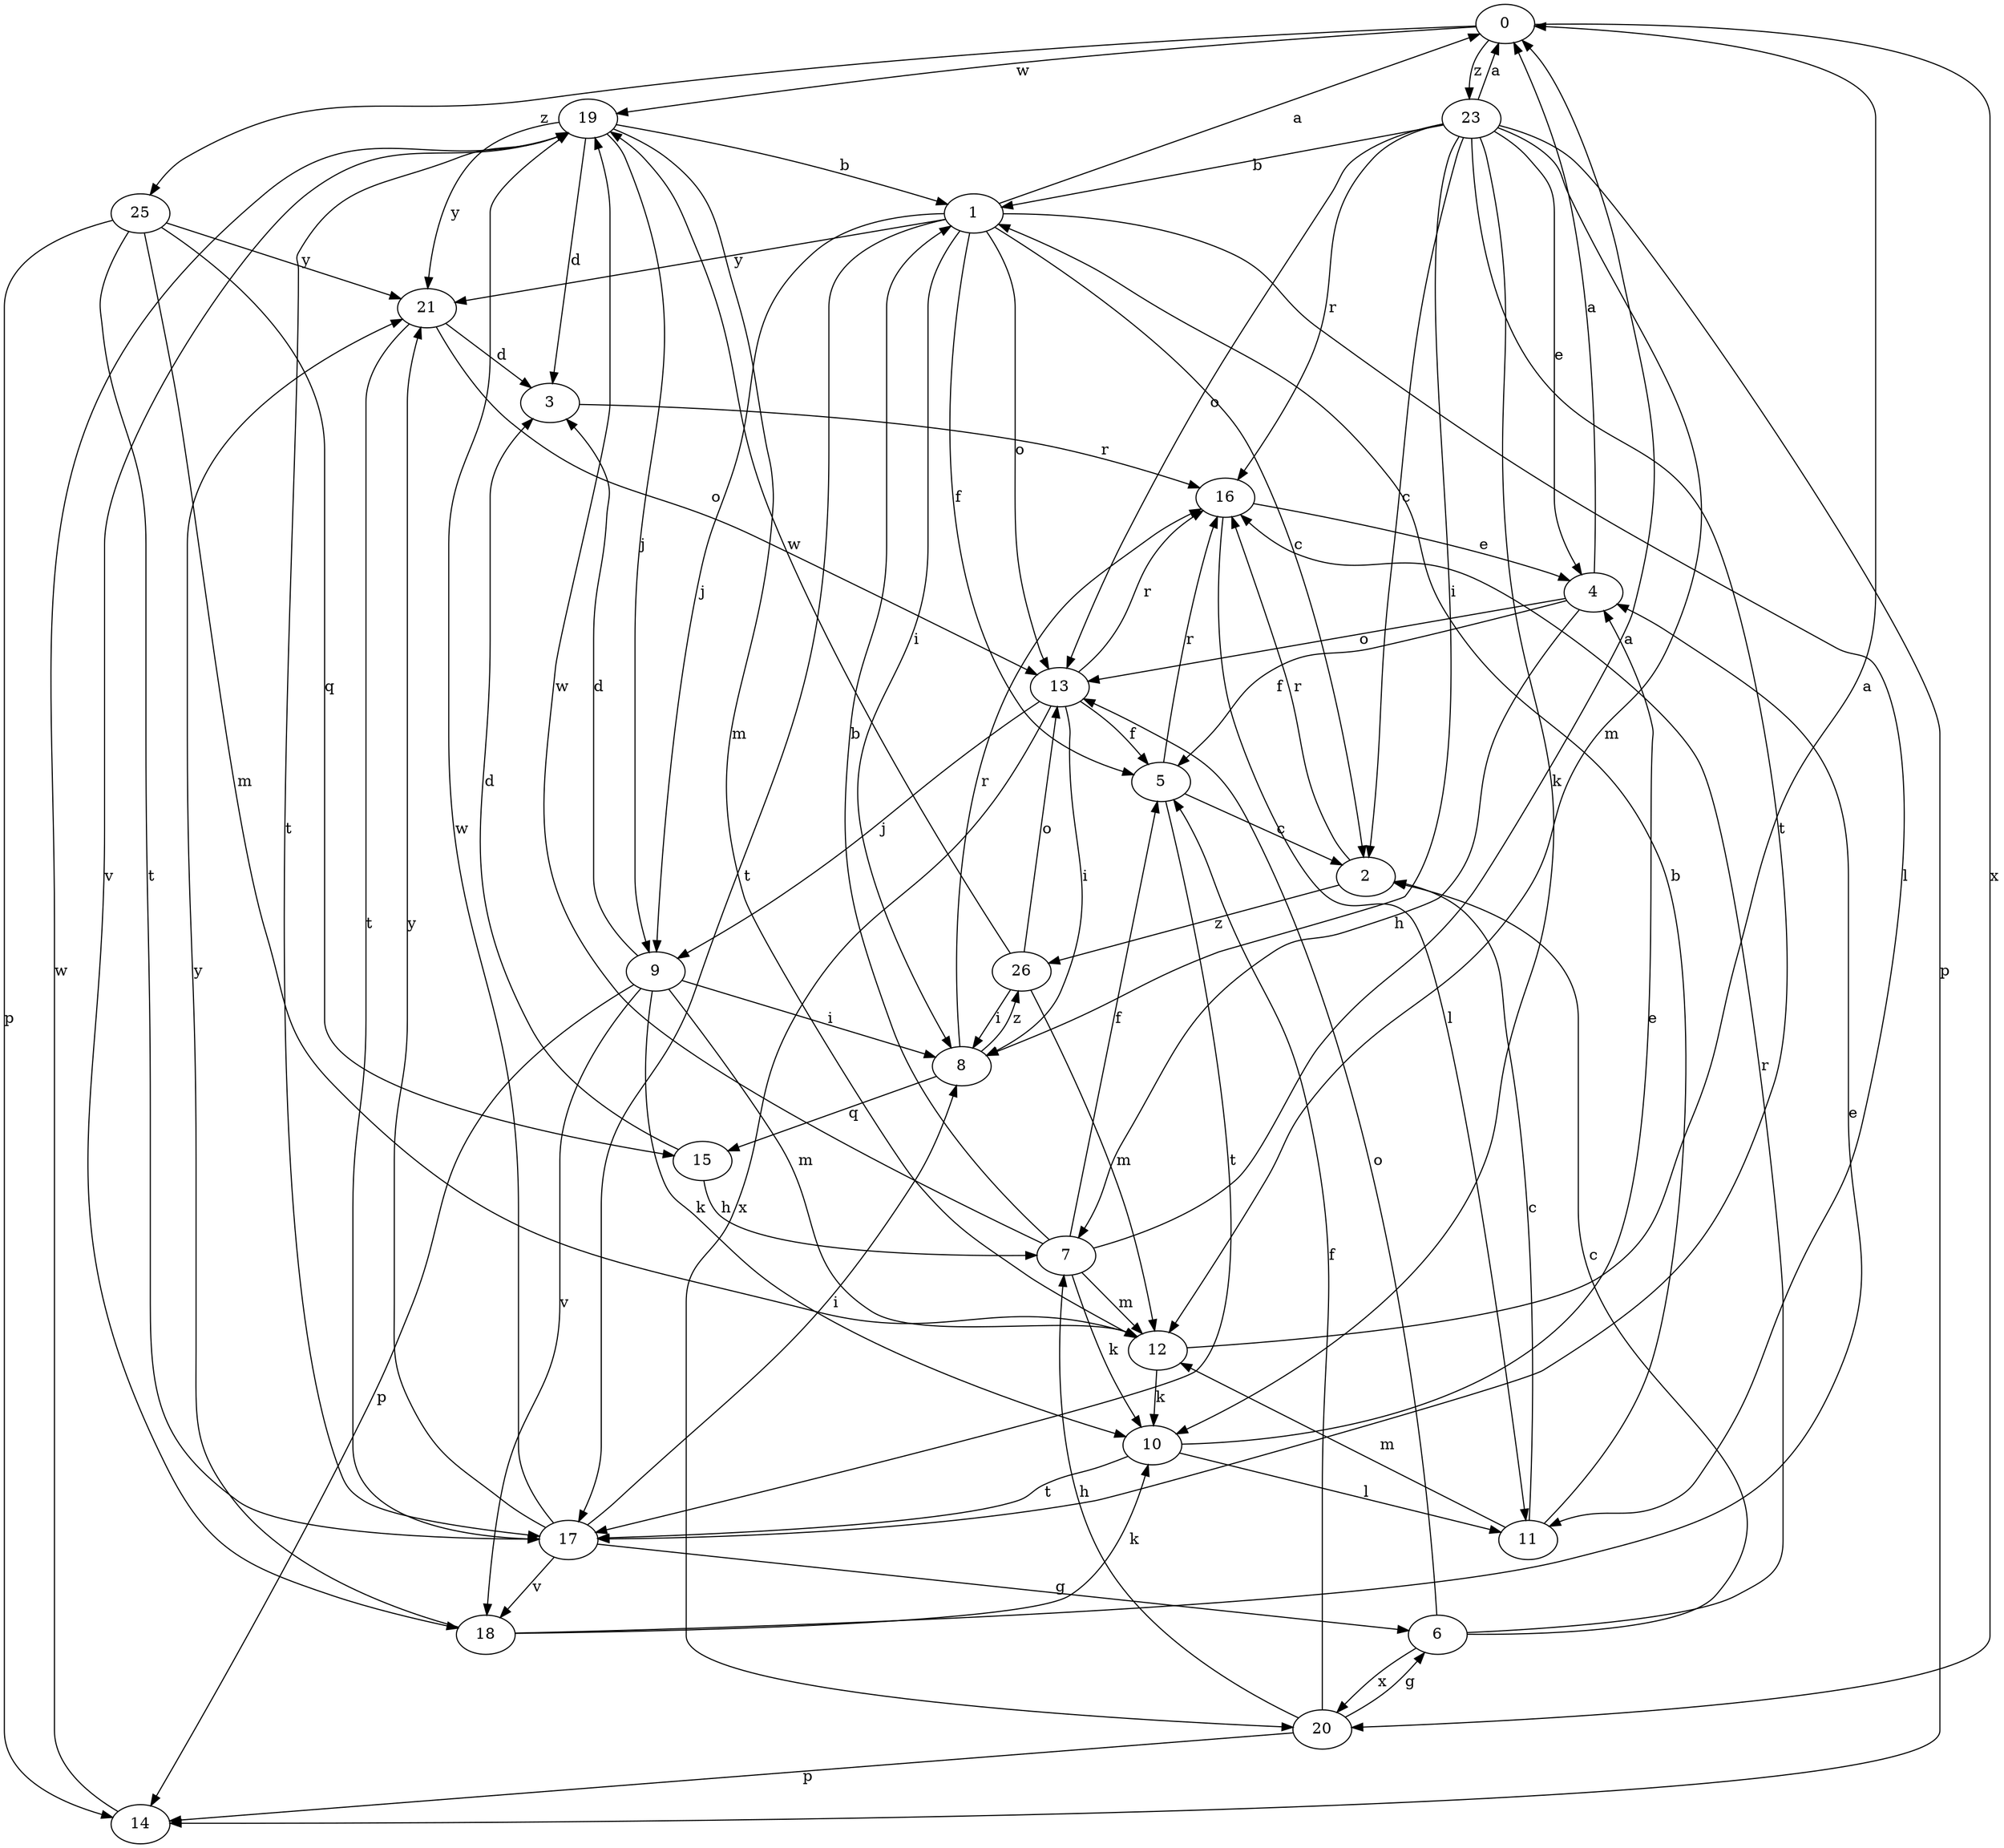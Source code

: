strict digraph  {
0;
1;
2;
3;
4;
5;
6;
7;
8;
9;
10;
11;
12;
13;
14;
15;
16;
17;
18;
19;
20;
21;
23;
25;
26;
0 -> 19  [label=w];
0 -> 20  [label=x];
0 -> 23  [label=z];
0 -> 25  [label=z];
1 -> 0  [label=a];
1 -> 2  [label=c];
1 -> 5  [label=f];
1 -> 8  [label=i];
1 -> 9  [label=j];
1 -> 11  [label=l];
1 -> 13  [label=o];
1 -> 17  [label=t];
1 -> 21  [label=y];
2 -> 16  [label=r];
2 -> 26  [label=z];
3 -> 16  [label=r];
4 -> 0  [label=a];
4 -> 5  [label=f];
4 -> 7  [label=h];
4 -> 13  [label=o];
5 -> 2  [label=c];
5 -> 16  [label=r];
5 -> 17  [label=t];
6 -> 2  [label=c];
6 -> 13  [label=o];
6 -> 16  [label=r];
6 -> 20  [label=x];
7 -> 0  [label=a];
7 -> 1  [label=b];
7 -> 5  [label=f];
7 -> 10  [label=k];
7 -> 12  [label=m];
7 -> 19  [label=w];
8 -> 15  [label=q];
8 -> 16  [label=r];
8 -> 26  [label=z];
9 -> 3  [label=d];
9 -> 8  [label=i];
9 -> 10  [label=k];
9 -> 12  [label=m];
9 -> 14  [label=p];
9 -> 18  [label=v];
10 -> 4  [label=e];
10 -> 11  [label=l];
10 -> 17  [label=t];
11 -> 1  [label=b];
11 -> 2  [label=c];
11 -> 12  [label=m];
12 -> 0  [label=a];
12 -> 10  [label=k];
13 -> 5  [label=f];
13 -> 8  [label=i];
13 -> 9  [label=j];
13 -> 16  [label=r];
13 -> 20  [label=x];
14 -> 19  [label=w];
15 -> 3  [label=d];
15 -> 7  [label=h];
16 -> 4  [label=e];
16 -> 11  [label=l];
17 -> 6  [label=g];
17 -> 8  [label=i];
17 -> 18  [label=v];
17 -> 19  [label=w];
17 -> 21  [label=y];
18 -> 4  [label=e];
18 -> 10  [label=k];
18 -> 21  [label=y];
19 -> 1  [label=b];
19 -> 3  [label=d];
19 -> 9  [label=j];
19 -> 12  [label=m];
19 -> 17  [label=t];
19 -> 18  [label=v];
19 -> 21  [label=y];
20 -> 5  [label=f];
20 -> 6  [label=g];
20 -> 7  [label=h];
20 -> 14  [label=p];
21 -> 3  [label=d];
21 -> 13  [label=o];
21 -> 17  [label=t];
23 -> 0  [label=a];
23 -> 1  [label=b];
23 -> 2  [label=c];
23 -> 4  [label=e];
23 -> 8  [label=i];
23 -> 10  [label=k];
23 -> 12  [label=m];
23 -> 13  [label=o];
23 -> 14  [label=p];
23 -> 16  [label=r];
23 -> 17  [label=t];
25 -> 12  [label=m];
25 -> 14  [label=p];
25 -> 15  [label=q];
25 -> 17  [label=t];
25 -> 21  [label=y];
26 -> 8  [label=i];
26 -> 12  [label=m];
26 -> 13  [label=o];
26 -> 19  [label=w];
}
